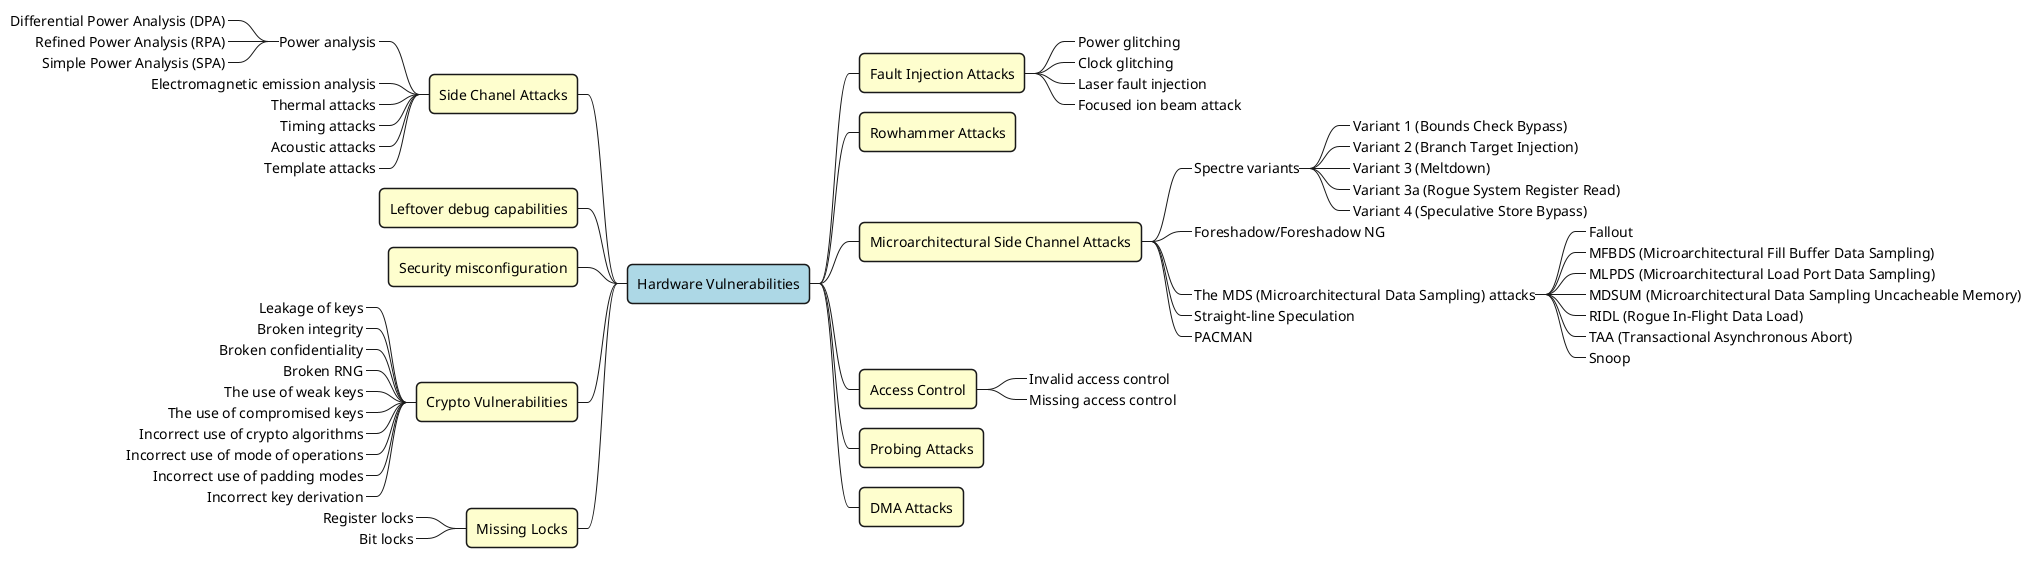 @startmindmap
<style>
node {
    RoundCorner 10
    BackgroundColor #FEFECE
}

rootNode {
    RoundCorner 10
    BackgroundColor lightblue
}
</style>

+ Hardware Vulnerabilities
++ Fault Injection Attacks
+++_ Power glitching
+++_ Clock glitching
+++_ Laser fault injection
+++_ Focused ion beam attack
++ Rowhammer Attacks
++ Microarchitectural Side Channel Attacks
+++_ Spectre variants
++++_ Variant 1 (Bounds Check Bypass)
++++_ Variant 2 (Branch Target Injection)
++++_ Variant 3 (Meltdown)
++++_ Variant 3a (Rogue System Register Read)
++++_ Variant 4 (Speculative Store Bypass)
+++_ Foreshadow/Foreshadow NG
+++_ The MDS (Microarchitectural Data Sampling) attacks
++++_ Fallout
++++_ MFBDS (Microarchitectural Fill Buffer Data Sampling)
++++_ MLPDS (Microarchitectural Load Port Data Sampling)
++++_ MDSUM (Microarchitectural Data Sampling Uncacheable Memory)
++++_ RIDL (Rogue In-Flight Data Load)
++++_ TAA (Transactional Asynchronous Abort)
++++_ Snoop
+++_ Straight-line Speculation
+++_ PACMAN
++ Access Control
+++_ Invalid access control
+++_ Missing access control
++ Probing Attacks
++ DMA Attacks
-- Side Chanel Attacks
---_ Power analysis
----_ Differential Power Analysis (DPA)
----_ Refined Power Analysis (RPA)
----_ Simple Power Analysis (SPA)
---_ Electromagnetic emission analysis
---_ Thermal attacks
---_ Timing attacks
---_ Acoustic attacks
---_ Template attacks
-- Leftover debug capabilities
-- Security misconfiguration
-- Crypto Vulnerabilities
---_ Leakage of keys
---_ Broken integrity
---_ Broken confidentiality
---_ Broken RNG
---_ The use of weak keys
---_ The use of compromised keys
---_ Incorrect use of crypto algorithms
---_ Incorrect use of mode of operations
---_ Incorrect use of padding modes
---_ Incorrect key derivation
-- Missing Locks
---_ Register locks
---_ Bit locks
@endmindmap